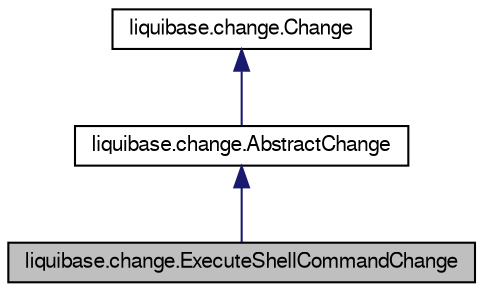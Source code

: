 digraph G
{
  edge [fontname="FreeSans",fontsize=10,labelfontname="FreeSans",labelfontsize=10];
  node [fontname="FreeSans",fontsize=10,shape=record];
  Node1 [label="liquibase.change.ExecuteShellCommandChange",height=0.2,width=0.4,color="black", fillcolor="grey75", style="filled" fontcolor="black"];
  Node2 -> Node1 [dir=back,color="midnightblue",fontsize=10,style="solid",fontname="FreeSans"];
  Node2 [label="liquibase.change.AbstractChange",height=0.2,width=0.4,color="black", fillcolor="white", style="filled",URL="$classliquibase_1_1change_1_1_abstract_change.html",tooltip="Standard superclass for Changes to implement."];
  Node3 -> Node2 [dir=back,color="midnightblue",fontsize=10,style="solid",fontname="FreeSans"];
  Node3 [label="liquibase.change.Change",height=0.2,width=0.4,color="black", fillcolor="white", style="filled",URL="$interfaceliquibase_1_1change_1_1_change.html",tooltip="Interface all changes (refactorings) implement."];
}
